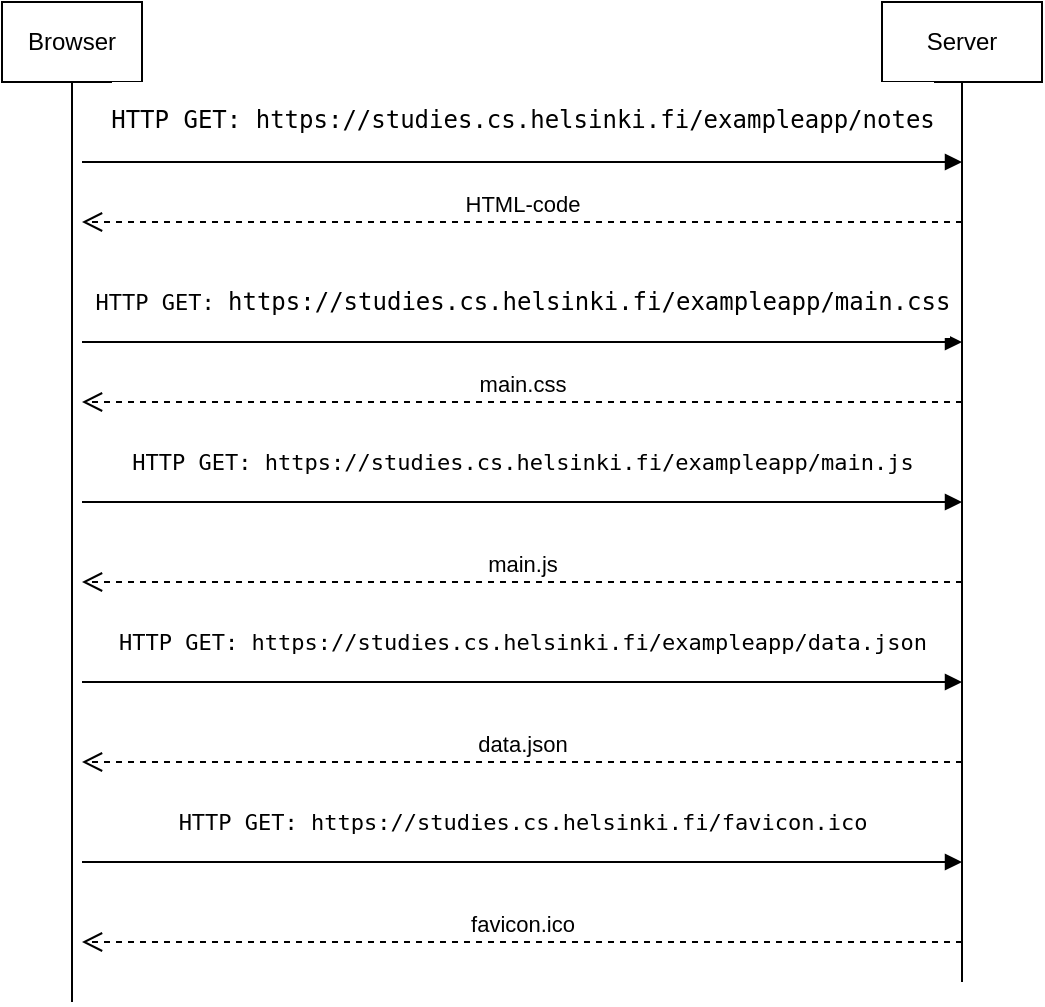<mxfile version="17.4.6" type="github">
  <diagram id="C5RBs43oDa-KdzZeNtuy" name="Page-1">
    <mxGraphModel dx="1422" dy="762" grid="1" gridSize="10" guides="1" tooltips="1" connect="1" arrows="1" fold="1" page="1" pageScale="1" pageWidth="827" pageHeight="1169" math="0" shadow="0">
      <root>
        <mxCell id="WIyWlLk6GJQsqaUBKTNV-0" />
        <mxCell id="WIyWlLk6GJQsqaUBKTNV-1" parent="WIyWlLk6GJQsqaUBKTNV-0" />
        <mxCell id="2lKGEkIVBVoiNQ8SyT1M-0" value="Browser" style="rounded=0;whiteSpace=wrap;html=1;" parent="WIyWlLk6GJQsqaUBKTNV-1" vertex="1">
          <mxGeometry x="120" y="100" width="70" height="40" as="geometry" />
        </mxCell>
        <mxCell id="2lKGEkIVBVoiNQ8SyT1M-1" value="Server" style="rounded=0;whiteSpace=wrap;html=1;" parent="WIyWlLk6GJQsqaUBKTNV-1" vertex="1">
          <mxGeometry x="560" y="100" width="80" height="40" as="geometry" />
        </mxCell>
        <mxCell id="2lKGEkIVBVoiNQ8SyT1M-2" value="" style="endArrow=none;html=1;rounded=0;entryX=0.5;entryY=1;entryDx=0;entryDy=0;" parent="WIyWlLk6GJQsqaUBKTNV-1" target="2lKGEkIVBVoiNQ8SyT1M-0" edge="1">
          <mxGeometry width="50" height="50" relative="1" as="geometry">
            <mxPoint x="155" y="600" as="sourcePoint" />
            <mxPoint x="440" y="370" as="targetPoint" />
          </mxGeometry>
        </mxCell>
        <mxCell id="2lKGEkIVBVoiNQ8SyT1M-3" value="" style="endArrow=none;html=1;rounded=0;entryX=0.5;entryY=1;entryDx=0;entryDy=0;" parent="WIyWlLk6GJQsqaUBKTNV-1" edge="1">
          <mxGeometry width="50" height="50" relative="1" as="geometry">
            <mxPoint x="600" y="590" as="sourcePoint" />
            <mxPoint x="600" y="140" as="targetPoint" />
          </mxGeometry>
        </mxCell>
        <mxCell id="2lKGEkIVBVoiNQ8SyT1M-8" value="HTML-code" style="html=1;verticalAlign=bottom;endArrow=open;dashed=1;endSize=8;rounded=0;" parent="WIyWlLk6GJQsqaUBKTNV-1" edge="1">
          <mxGeometry relative="1" as="geometry">
            <mxPoint x="600" y="210" as="sourcePoint" />
            <mxPoint x="160" y="210" as="targetPoint" />
          </mxGeometry>
        </mxCell>
        <mxCell id="2lKGEkIVBVoiNQ8SyT1M-9" value="&lt;pre style=&quot;font-size: 12px ; text-align: left&quot;&gt;HTTP GET: https://studies.cs.helsinki.fi/exampleapp/notes&lt;/pre&gt;" style="html=1;verticalAlign=bottom;endArrow=block;rounded=0;" parent="WIyWlLk6GJQsqaUBKTNV-1" edge="1">
          <mxGeometry width="80" relative="1" as="geometry">
            <mxPoint x="160" y="180" as="sourcePoint" />
            <mxPoint x="600" y="180" as="targetPoint" />
          </mxGeometry>
        </mxCell>
        <mxCell id="2lKGEkIVBVoiNQ8SyT1M-10" value="&lt;pre style=&quot;text-align: left&quot;&gt;HTTP GET: &lt;span style=&quot;font-size: 12px&quot;&gt;https://studies.cs.helsinki.fi/exampleapp/main.css&lt;br&gt;&lt;/span&gt;&lt;/pre&gt;" style="html=1;verticalAlign=bottom;endArrow=block;rounded=0;" parent="WIyWlLk6GJQsqaUBKTNV-1" edge="1">
          <mxGeometry width="80" relative="1" as="geometry">
            <mxPoint x="160" y="270" as="sourcePoint" />
            <mxPoint x="600" y="270" as="targetPoint" />
            <mxPoint as="offset" />
          </mxGeometry>
        </mxCell>
        <mxCell id="2lKGEkIVBVoiNQ8SyT1M-11" value="main.css" style="html=1;verticalAlign=bottom;endArrow=open;dashed=1;endSize=8;rounded=0;" parent="WIyWlLk6GJQsqaUBKTNV-1" edge="1">
          <mxGeometry relative="1" as="geometry">
            <mxPoint x="600" y="300" as="sourcePoint" />
            <mxPoint x="160" y="300" as="targetPoint" />
          </mxGeometry>
        </mxCell>
        <mxCell id="2lKGEkIVBVoiNQ8SyT1M-13" value="&lt;pre style=&quot;text-align: left&quot;&gt;HTTP GET: https://studies.cs.helsinki.fi/exampleapp/main.js&lt;/pre&gt;" style="html=1;verticalAlign=bottom;endArrow=block;rounded=0;" parent="WIyWlLk6GJQsqaUBKTNV-1" edge="1">
          <mxGeometry width="80" relative="1" as="geometry">
            <mxPoint x="160" y="350" as="sourcePoint" />
            <mxPoint x="600" y="350" as="targetPoint" />
            <mxPoint as="offset" />
          </mxGeometry>
        </mxCell>
        <mxCell id="2lKGEkIVBVoiNQ8SyT1M-14" value="main.js" style="html=1;verticalAlign=bottom;endArrow=open;dashed=1;endSize=8;rounded=0;" parent="WIyWlLk6GJQsqaUBKTNV-1" edge="1">
          <mxGeometry relative="1" as="geometry">
            <mxPoint x="600" y="390" as="sourcePoint" />
            <mxPoint x="160" y="390" as="targetPoint" />
          </mxGeometry>
        </mxCell>
        <mxCell id="2lKGEkIVBVoiNQ8SyT1M-15" value="&lt;pre style=&quot;text-align: left&quot;&gt;HTTP GET: https://studies.cs.helsinki.fi/exampleapp/data.json&lt;/pre&gt;" style="html=1;verticalAlign=bottom;endArrow=block;rounded=0;" parent="WIyWlLk6GJQsqaUBKTNV-1" edge="1">
          <mxGeometry width="80" relative="1" as="geometry">
            <mxPoint x="160" y="440" as="sourcePoint" />
            <mxPoint x="600" y="440" as="targetPoint" />
            <mxPoint as="offset" />
          </mxGeometry>
        </mxCell>
        <mxCell id="2lKGEkIVBVoiNQ8SyT1M-16" value="data.json" style="html=1;verticalAlign=bottom;endArrow=open;dashed=1;endSize=8;rounded=0;" parent="WIyWlLk6GJQsqaUBKTNV-1" edge="1">
          <mxGeometry relative="1" as="geometry">
            <mxPoint x="600" y="480" as="sourcePoint" />
            <mxPoint x="160" y="480" as="targetPoint" />
          </mxGeometry>
        </mxCell>
        <mxCell id="2lKGEkIVBVoiNQ8SyT1M-17" value="&lt;pre style=&quot;text-align: left&quot;&gt;HTTP GET: https://studies.cs.helsinki.fi/favicon.ico&lt;/pre&gt;" style="html=1;verticalAlign=bottom;endArrow=block;rounded=0;" parent="WIyWlLk6GJQsqaUBKTNV-1" edge="1">
          <mxGeometry width="80" relative="1" as="geometry">
            <mxPoint x="160" y="530" as="sourcePoint" />
            <mxPoint x="600" y="530" as="targetPoint" />
            <mxPoint as="offset" />
          </mxGeometry>
        </mxCell>
        <mxCell id="2lKGEkIVBVoiNQ8SyT1M-18" value="favicon.ico" style="html=1;verticalAlign=bottom;endArrow=open;dashed=1;endSize=8;rounded=0;" parent="WIyWlLk6GJQsqaUBKTNV-1" edge="1">
          <mxGeometry relative="1" as="geometry">
            <mxPoint x="600" y="570" as="sourcePoint" />
            <mxPoint x="160" y="570" as="targetPoint" />
          </mxGeometry>
        </mxCell>
      </root>
    </mxGraphModel>
  </diagram>
</mxfile>
